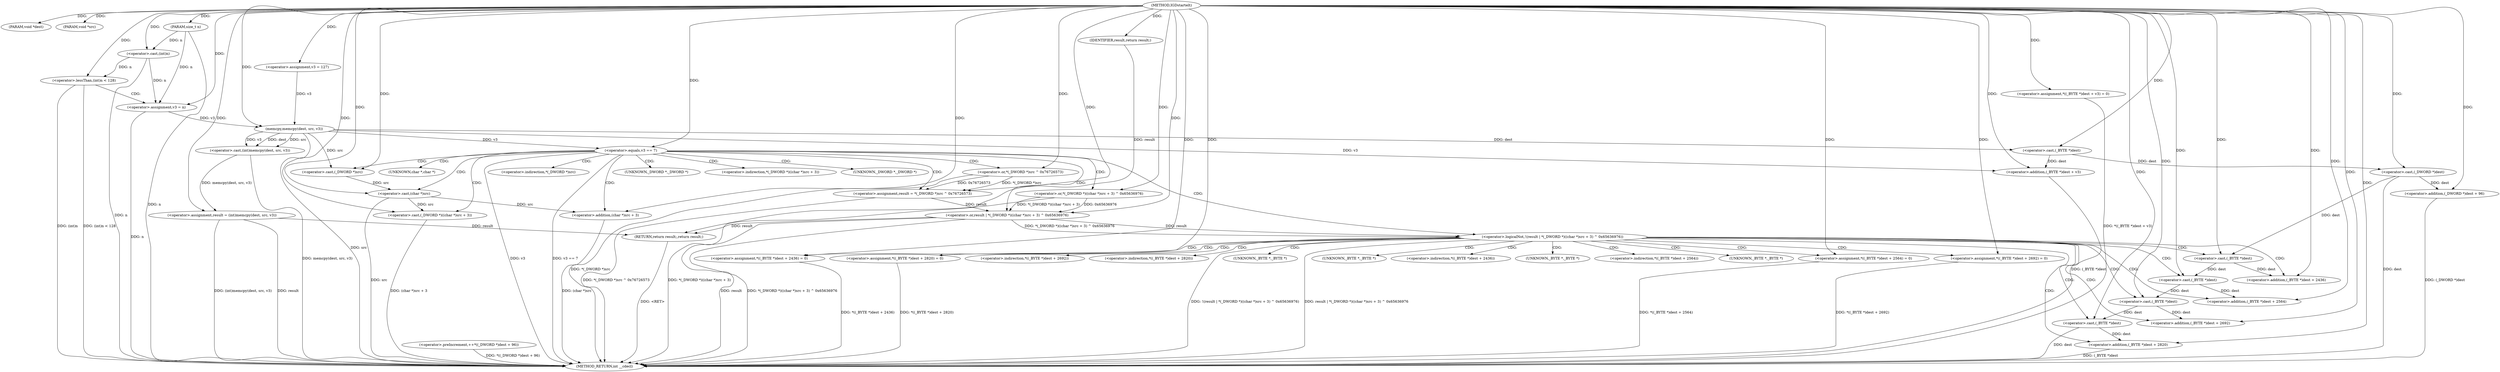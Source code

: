 digraph IGDstartelt {  
"1000103" [label = "(METHOD,IGDstartelt)" ]
"1000207" [label = "(METHOD_RETURN,int __cdecl)" ]
"1000104" [label = "(PARAM,void *dest)" ]
"1000105" [label = "(PARAM,void *src)" ]
"1000106" [label = "(PARAM,size_t n)" ]
"1000110" [label = "(<operator>.assignment,v3 = 127)" ]
"1000114" [label = "(<operator>.lessThan,(int)n < 128)" ]
"1000115" [label = "(<operator>.cast,(int)n)" ]
"1000119" [label = "(<operator>.assignment,v3 = n)" ]
"1000122" [label = "(<operator>.assignment,result = (int)memcpy(dest, src, v3))" ]
"1000124" [label = "(<operator>.cast,(int)memcpy(dest, src, v3))" ]
"1000126" [label = "(memcpy,memcpy(dest, src, v3))" ]
"1000130" [label = "(<operator>.assignment,*((_BYTE *)dest + v3) = 0)" ]
"1000132" [label = "(<operator>.addition,(_BYTE *)dest + v3)" ]
"1000133" [label = "(<operator>.cast,(_BYTE *)dest)" ]
"1000138" [label = "(<operator>.preIncrement,++*((_DWORD *)dest + 96))" ]
"1000140" [label = "(<operator>.addition,(_DWORD *)dest + 96)" ]
"1000141" [label = "(<operator>.cast,(_DWORD *)dest)" ]
"1000146" [label = "(<operator>.equals,v3 == 7)" ]
"1000150" [label = "(<operator>.assignment,result = *(_DWORD *)src ^ 0x76726573)" ]
"1000152" [label = "(<operator>.or,*(_DWORD *)src ^ 0x76726573)" ]
"1000154" [label = "(<operator>.cast,(_DWORD *)src)" ]
"1000159" [label = "(<operator>.logicalNot,!(result | *(_DWORD *)((char *)src + 3) ^ 0x65636976))" ]
"1000160" [label = "(<operator>.or,result | *(_DWORD *)((char *)src + 3) ^ 0x65636976)" ]
"1000162" [label = "(<operator>.or,*(_DWORD *)((char *)src + 3) ^ 0x65636976)" ]
"1000164" [label = "(<operator>.cast,(_DWORD *)((char *)src + 3))" ]
"1000166" [label = "(<operator>.addition,(char *)src + 3)" ]
"1000167" [label = "(<operator>.cast,(char *)src)" ]
"1000173" [label = "(<operator>.assignment,*((_BYTE *)dest + 2436) = 0)" ]
"1000175" [label = "(<operator>.addition,(_BYTE *)dest + 2436)" ]
"1000176" [label = "(<operator>.cast,(_BYTE *)dest)" ]
"1000181" [label = "(<operator>.assignment,*((_BYTE *)dest + 2564) = 0)" ]
"1000183" [label = "(<operator>.addition,(_BYTE *)dest + 2564)" ]
"1000184" [label = "(<operator>.cast,(_BYTE *)dest)" ]
"1000189" [label = "(<operator>.assignment,*((_BYTE *)dest + 2692) = 0)" ]
"1000191" [label = "(<operator>.addition,(_BYTE *)dest + 2692)" ]
"1000192" [label = "(<operator>.cast,(_BYTE *)dest)" ]
"1000197" [label = "(<operator>.assignment,*((_BYTE *)dest + 2820) = 0)" ]
"1000199" [label = "(<operator>.addition,(_BYTE *)dest + 2820)" ]
"1000200" [label = "(<operator>.cast,(_BYTE *)dest)" ]
"1000205" [label = "(RETURN,return result;,return result;)" ]
"1000206" [label = "(IDENTIFIER,result,return result;)" ]
"1000153" [label = "(<operator>.indirection,*(_DWORD *)src)" ]
"1000155" [label = "(UNKNOWN,_DWORD *,_DWORD *)" ]
"1000163" [label = "(<operator>.indirection,*(_DWORD *)((char *)src + 3))" ]
"1000165" [label = "(UNKNOWN,_DWORD *,_DWORD *)" ]
"1000168" [label = "(UNKNOWN,char *,char *)" ]
"1000174" [label = "(<operator>.indirection,*((_BYTE *)dest + 2436))" ]
"1000177" [label = "(UNKNOWN,_BYTE *,_BYTE *)" ]
"1000182" [label = "(<operator>.indirection,*((_BYTE *)dest + 2564))" ]
"1000185" [label = "(UNKNOWN,_BYTE *,_BYTE *)" ]
"1000190" [label = "(<operator>.indirection,*((_BYTE *)dest + 2692))" ]
"1000193" [label = "(UNKNOWN,_BYTE *,_BYTE *)" ]
"1000198" [label = "(<operator>.indirection,*((_BYTE *)dest + 2820))" ]
"1000201" [label = "(UNKNOWN,_BYTE *,_BYTE *)" ]
  "1000205" -> "1000207"  [ label = "DDG: <RET>"] 
  "1000146" -> "1000207"  [ label = "DDG: v3"] 
  "1000159" -> "1000207"  [ label = "DDG: !(result | *(_DWORD *)((char *)src + 3) ^ 0x65636976)"] 
  "1000130" -> "1000207"  [ label = "DDG: *((_BYTE *)dest + v3)"] 
  "1000197" -> "1000207"  [ label = "DDG: *((_BYTE *)dest + 2820)"] 
  "1000114" -> "1000207"  [ label = "DDG: (int)n < 128"] 
  "1000167" -> "1000207"  [ label = "DDG: src"] 
  "1000159" -> "1000207"  [ label = "DDG: result | *(_DWORD *)((char *)src + 3) ^ 0x65636976"] 
  "1000166" -> "1000207"  [ label = "DDG: (char *)src"] 
  "1000160" -> "1000207"  [ label = "DDG: result"] 
  "1000141" -> "1000207"  [ label = "DDG: dest"] 
  "1000199" -> "1000207"  [ label = "DDG: (_BYTE *)dest"] 
  "1000126" -> "1000207"  [ label = "DDG: src"] 
  "1000115" -> "1000207"  [ label = "DDG: n"] 
  "1000162" -> "1000207"  [ label = "DDG: *(_DWORD *)((char *)src + 3)"] 
  "1000138" -> "1000207"  [ label = "DDG: *((_DWORD *)dest + 96)"] 
  "1000164" -> "1000207"  [ label = "DDG: (char *)src + 3"] 
  "1000173" -> "1000207"  [ label = "DDG: *((_BYTE *)dest + 2436)"] 
  "1000122" -> "1000207"  [ label = "DDG: (int)memcpy(dest, src, v3)"] 
  "1000150" -> "1000207"  [ label = "DDG: *(_DWORD *)src ^ 0x76726573"] 
  "1000119" -> "1000207"  [ label = "DDG: n"] 
  "1000152" -> "1000207"  [ label = "DDG: *(_DWORD *)src"] 
  "1000132" -> "1000207"  [ label = "DDG: (_BYTE *)dest"] 
  "1000181" -> "1000207"  [ label = "DDG: *((_BYTE *)dest + 2564)"] 
  "1000189" -> "1000207"  [ label = "DDG: *((_BYTE *)dest + 2692)"] 
  "1000114" -> "1000207"  [ label = "DDG: (int)n"] 
  "1000140" -> "1000207"  [ label = "DDG: (_DWORD *)dest"] 
  "1000124" -> "1000207"  [ label = "DDG: memcpy(dest, src, v3)"] 
  "1000200" -> "1000207"  [ label = "DDG: dest"] 
  "1000146" -> "1000207"  [ label = "DDG: v3 == 7"] 
  "1000122" -> "1000207"  [ label = "DDG: result"] 
  "1000160" -> "1000207"  [ label = "DDG: *(_DWORD *)((char *)src + 3) ^ 0x65636976"] 
  "1000106" -> "1000207"  [ label = "DDG: n"] 
  "1000103" -> "1000104"  [ label = "DDG: "] 
  "1000103" -> "1000105"  [ label = "DDG: "] 
  "1000103" -> "1000106"  [ label = "DDG: "] 
  "1000103" -> "1000110"  [ label = "DDG: "] 
  "1000115" -> "1000114"  [ label = "DDG: n"] 
  "1000106" -> "1000115"  [ label = "DDG: n"] 
  "1000103" -> "1000115"  [ label = "DDG: "] 
  "1000103" -> "1000114"  [ label = "DDG: "] 
  "1000115" -> "1000119"  [ label = "DDG: n"] 
  "1000106" -> "1000119"  [ label = "DDG: n"] 
  "1000103" -> "1000119"  [ label = "DDG: "] 
  "1000124" -> "1000122"  [ label = "DDG: memcpy(dest, src, v3)"] 
  "1000103" -> "1000122"  [ label = "DDG: "] 
  "1000126" -> "1000124"  [ label = "DDG: dest"] 
  "1000126" -> "1000124"  [ label = "DDG: src"] 
  "1000126" -> "1000124"  [ label = "DDG: v3"] 
  "1000103" -> "1000126"  [ label = "DDG: "] 
  "1000119" -> "1000126"  [ label = "DDG: v3"] 
  "1000110" -> "1000126"  [ label = "DDG: v3"] 
  "1000103" -> "1000130"  [ label = "DDG: "] 
  "1000133" -> "1000132"  [ label = "DDG: dest"] 
  "1000126" -> "1000133"  [ label = "DDG: dest"] 
  "1000103" -> "1000133"  [ label = "DDG: "] 
  "1000126" -> "1000132"  [ label = "DDG: v3"] 
  "1000103" -> "1000132"  [ label = "DDG: "] 
  "1000141" -> "1000140"  [ label = "DDG: dest"] 
  "1000133" -> "1000141"  [ label = "DDG: dest"] 
  "1000103" -> "1000141"  [ label = "DDG: "] 
  "1000103" -> "1000140"  [ label = "DDG: "] 
  "1000103" -> "1000146"  [ label = "DDG: "] 
  "1000126" -> "1000146"  [ label = "DDG: v3"] 
  "1000152" -> "1000150"  [ label = "DDG: *(_DWORD *)src"] 
  "1000152" -> "1000150"  [ label = "DDG: 0x76726573"] 
  "1000103" -> "1000150"  [ label = "DDG: "] 
  "1000126" -> "1000154"  [ label = "DDG: src"] 
  "1000103" -> "1000154"  [ label = "DDG: "] 
  "1000103" -> "1000152"  [ label = "DDG: "] 
  "1000160" -> "1000159"  [ label = "DDG: result"] 
  "1000160" -> "1000159"  [ label = "DDG: *(_DWORD *)((char *)src + 3) ^ 0x65636976"] 
  "1000150" -> "1000160"  [ label = "DDG: result"] 
  "1000103" -> "1000160"  [ label = "DDG: "] 
  "1000162" -> "1000160"  [ label = "DDG: *(_DWORD *)((char *)src + 3)"] 
  "1000162" -> "1000160"  [ label = "DDG: 0x65636976"] 
  "1000167" -> "1000164"  [ label = "DDG: src"] 
  "1000103" -> "1000164"  [ label = "DDG: "] 
  "1000167" -> "1000166"  [ label = "DDG: src"] 
  "1000154" -> "1000167"  [ label = "DDG: src"] 
  "1000103" -> "1000167"  [ label = "DDG: "] 
  "1000103" -> "1000166"  [ label = "DDG: "] 
  "1000103" -> "1000162"  [ label = "DDG: "] 
  "1000103" -> "1000173"  [ label = "DDG: "] 
  "1000176" -> "1000175"  [ label = "DDG: dest"] 
  "1000141" -> "1000176"  [ label = "DDG: dest"] 
  "1000103" -> "1000176"  [ label = "DDG: "] 
  "1000103" -> "1000175"  [ label = "DDG: "] 
  "1000103" -> "1000181"  [ label = "DDG: "] 
  "1000184" -> "1000183"  [ label = "DDG: dest"] 
  "1000176" -> "1000184"  [ label = "DDG: dest"] 
  "1000103" -> "1000184"  [ label = "DDG: "] 
  "1000103" -> "1000183"  [ label = "DDG: "] 
  "1000103" -> "1000189"  [ label = "DDG: "] 
  "1000192" -> "1000191"  [ label = "DDG: dest"] 
  "1000184" -> "1000192"  [ label = "DDG: dest"] 
  "1000103" -> "1000192"  [ label = "DDG: "] 
  "1000103" -> "1000191"  [ label = "DDG: "] 
  "1000103" -> "1000197"  [ label = "DDG: "] 
  "1000200" -> "1000199"  [ label = "DDG: dest"] 
  "1000192" -> "1000200"  [ label = "DDG: dest"] 
  "1000103" -> "1000200"  [ label = "DDG: "] 
  "1000103" -> "1000199"  [ label = "DDG: "] 
  "1000206" -> "1000205"  [ label = "DDG: result"] 
  "1000160" -> "1000205"  [ label = "DDG: result"] 
  "1000122" -> "1000205"  [ label = "DDG: result"] 
  "1000103" -> "1000206"  [ label = "DDG: "] 
  "1000114" -> "1000119"  [ label = "CDG: "] 
  "1000146" -> "1000168"  [ label = "CDG: "] 
  "1000146" -> "1000167"  [ label = "CDG: "] 
  "1000146" -> "1000166"  [ label = "CDG: "] 
  "1000146" -> "1000165"  [ label = "CDG: "] 
  "1000146" -> "1000164"  [ label = "CDG: "] 
  "1000146" -> "1000163"  [ label = "CDG: "] 
  "1000146" -> "1000162"  [ label = "CDG: "] 
  "1000146" -> "1000160"  [ label = "CDG: "] 
  "1000146" -> "1000159"  [ label = "CDG: "] 
  "1000146" -> "1000155"  [ label = "CDG: "] 
  "1000146" -> "1000154"  [ label = "CDG: "] 
  "1000146" -> "1000153"  [ label = "CDG: "] 
  "1000146" -> "1000152"  [ label = "CDG: "] 
  "1000146" -> "1000150"  [ label = "CDG: "] 
  "1000159" -> "1000176"  [ label = "CDG: "] 
  "1000159" -> "1000175"  [ label = "CDG: "] 
  "1000159" -> "1000174"  [ label = "CDG: "] 
  "1000159" -> "1000173"  [ label = "CDG: "] 
  "1000159" -> "1000192"  [ label = "CDG: "] 
  "1000159" -> "1000191"  [ label = "CDG: "] 
  "1000159" -> "1000190"  [ label = "CDG: "] 
  "1000159" -> "1000189"  [ label = "CDG: "] 
  "1000159" -> "1000185"  [ label = "CDG: "] 
  "1000159" -> "1000184"  [ label = "CDG: "] 
  "1000159" -> "1000183"  [ label = "CDG: "] 
  "1000159" -> "1000182"  [ label = "CDG: "] 
  "1000159" -> "1000181"  [ label = "CDG: "] 
  "1000159" -> "1000177"  [ label = "CDG: "] 
  "1000159" -> "1000201"  [ label = "CDG: "] 
  "1000159" -> "1000200"  [ label = "CDG: "] 
  "1000159" -> "1000199"  [ label = "CDG: "] 
  "1000159" -> "1000198"  [ label = "CDG: "] 
  "1000159" -> "1000197"  [ label = "CDG: "] 
  "1000159" -> "1000193"  [ label = "CDG: "] 
}
